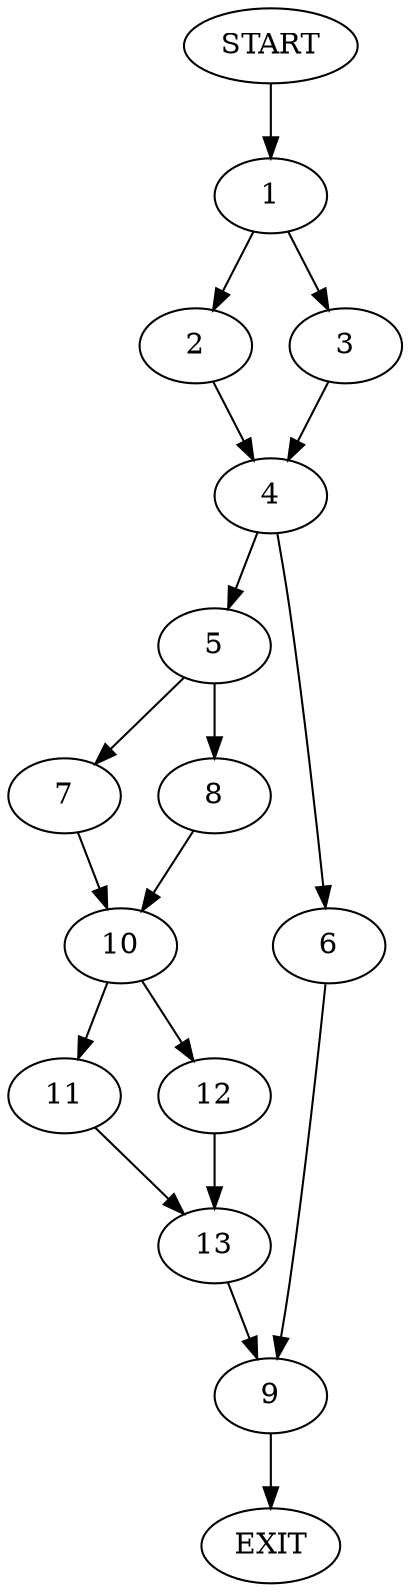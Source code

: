 digraph {
0 [label="START"]
14 [label="EXIT"]
0 -> 1
1 -> 2
1 -> 3
3 -> 4
2 -> 4
4 -> 5
4 -> 6
5 -> 7
5 -> 8
6 -> 9
9 -> 14
8 -> 10
7 -> 10
10 -> 11
10 -> 12
11 -> 13
12 -> 13
13 -> 9
}
